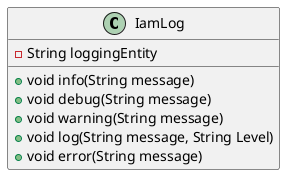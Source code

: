 @startuml

class IamLog {
    -String loggingEntity

	+void info(String message)
	+void debug(String message)
	+void warning(String message)
	+void log(String message, String Level)
	+void error(String message)

}
@enduml